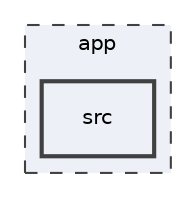 digraph "app/src"
{
 // LATEX_PDF_SIZE
  edge [fontname="Helvetica",fontsize="10",labelfontname="Helvetica",labelfontsize="10"];
  node [fontname="Helvetica",fontsize="10",shape=record];
  compound=true
  subgraph clusterdir_d422163b96683743ed3963d4aac17747 {
    graph [ bgcolor="#edf0f7", pencolor="grey25", style="filled,dashed,", label="app", fontname="Helvetica", fontsize="10", URL="dir_d422163b96683743ed3963d4aac17747.html"]
  dir_a8f641299cfea9f7461c2df1141b7786 [shape=box, label="src", style="filled,bold,", fillcolor="#edf0f7", color="grey25", URL="dir_a8f641299cfea9f7461c2df1141b7786.html"];
  }
}
